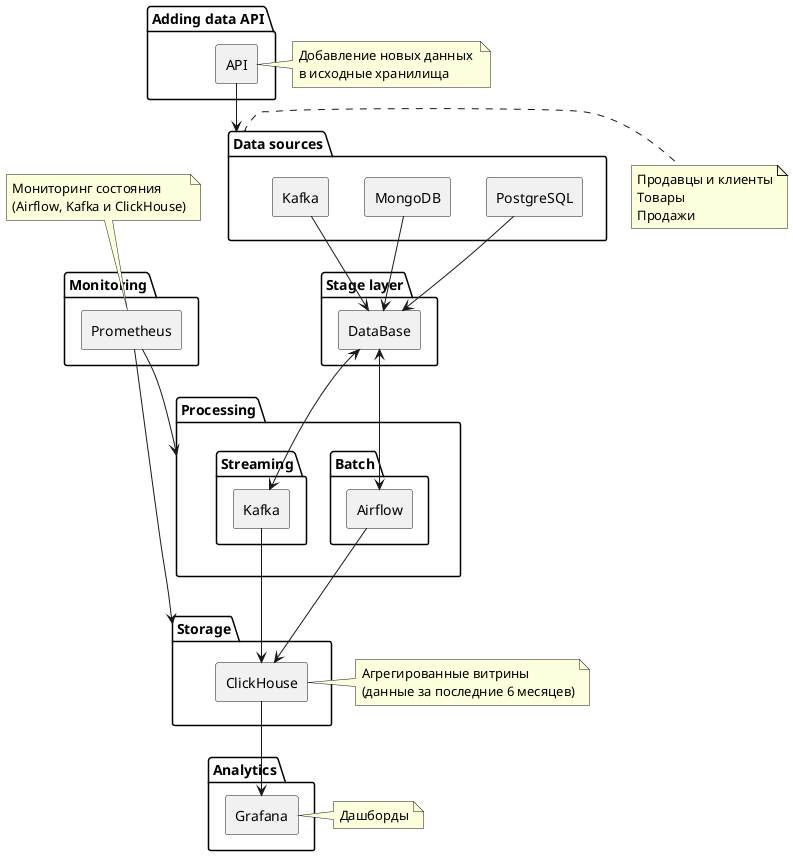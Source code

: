 @startuml
skinparam componentStyle rectangle

package "Data sources" as Data {
  [PostgreSQL] as pg
  [MongoDB] as mongo
  [Kafka] as kafka
}

package "Stage layer" as Stage {
  [DataBase] as db
}

package "Processing" as Processing {
  package "Batch" {
    [Airflow] as airflow
  }

  package "Streaming" {
    [Kafka] as kafka2
  }
}

package "Storage" as Storage {
  [ClickHouse] as ch
}

package "Analytics" as Analytics {
  [Grafana] as grafana
}

package "Adding data API" as API {
  [API] as api
} 

package "Monitoring" as Monitoring {
  [Prometheus] as prom
}

api --> Data

pg --> db
mongo --> db
kafka --> db

db <--> kafka2
db <--> airflow

prom --> Processing
prom --> Storage

airflow --> ch
kafka2 --> ch

ch --> grafana

note right of Data
  Продавцы и клиенты
  Товары
  Продажи
end note

note right of api
  Добавление новых данных 
  в исходные хранилища
end note

note top of prom
  Мониторинг состояния
  (Airflow, Kafka и ClickHouse)
end note

note left of ch
  Агрегированные витрины
  (данные за последние 6 месяцев)
end note

note right of grafana
  Дашборды
end note
@enduml